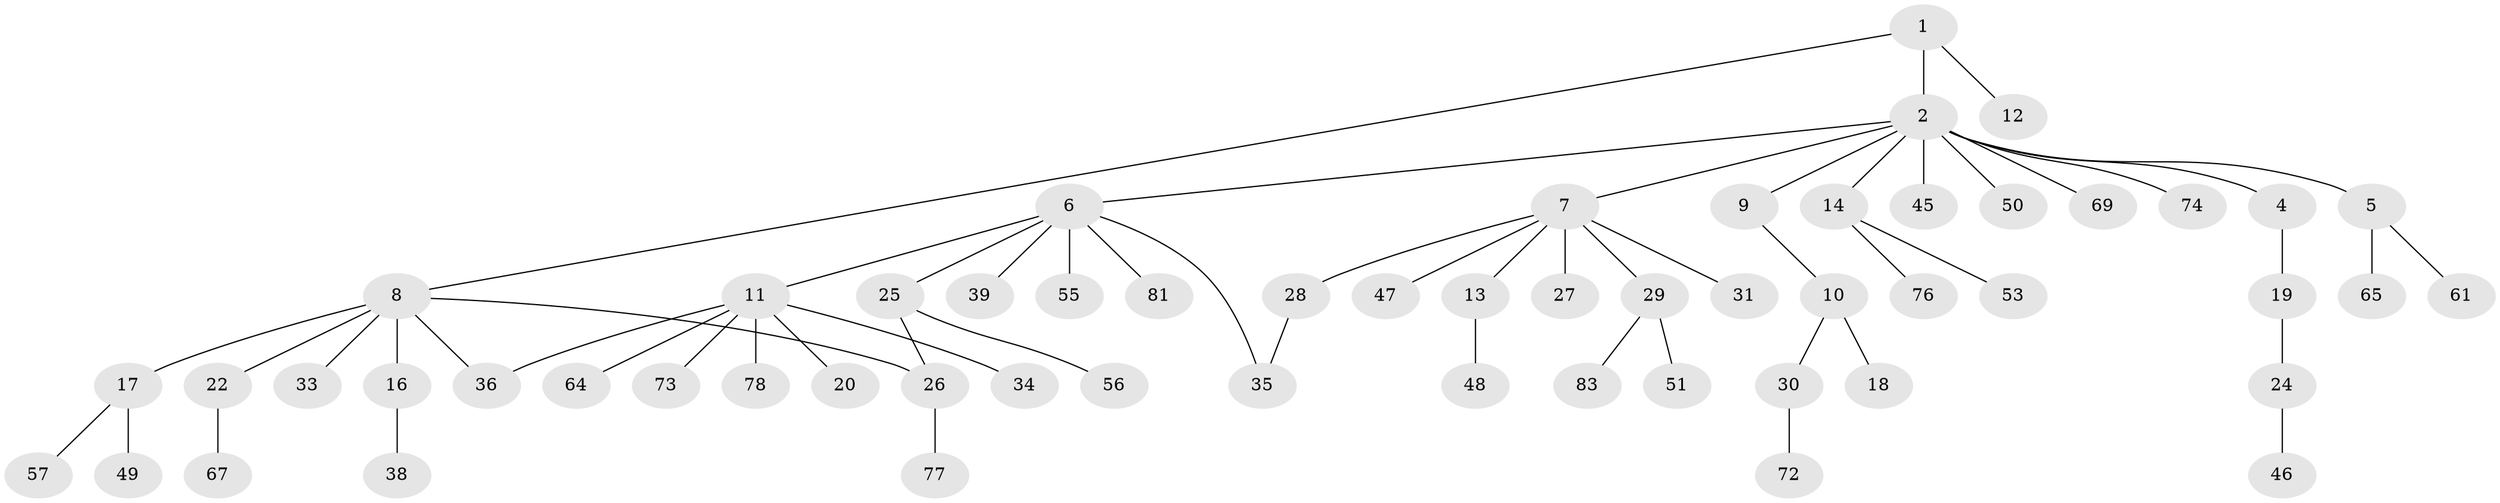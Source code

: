 // Generated by graph-tools (version 1.1) at 2025/51/02/27/25 19:51:39]
// undirected, 57 vertices, 59 edges
graph export_dot {
graph [start="1"]
  node [color=gray90,style=filled];
  1;
  2 [super="+3"];
  4;
  5 [super="+82"];
  6 [super="+23"];
  7 [super="+21"];
  8 [super="+37"];
  9;
  10 [super="+71"];
  11 [super="+15"];
  12;
  13 [super="+80"];
  14 [super="+32"];
  16;
  17 [super="+42"];
  18 [super="+70"];
  19 [super="+54"];
  20 [super="+66"];
  22 [super="+60"];
  24 [super="+52"];
  25 [super="+44"];
  26 [super="+68"];
  27;
  28 [super="+43"];
  29 [super="+40"];
  30 [super="+58"];
  31;
  33;
  34 [super="+63"];
  35 [super="+41"];
  36;
  38 [super="+62"];
  39 [super="+75"];
  45;
  46;
  47;
  48;
  49 [super="+59"];
  50;
  51;
  53;
  55;
  56;
  57;
  61 [super="+79"];
  64;
  65;
  67;
  69;
  72;
  73;
  74;
  76;
  77;
  78;
  81;
  83;
  1 -- 2;
  1 -- 8;
  1 -- 12;
  2 -- 4;
  2 -- 6;
  2 -- 7;
  2 -- 9;
  2 -- 45;
  2 -- 50;
  2 -- 69;
  2 -- 5;
  2 -- 74;
  2 -- 14;
  4 -- 19;
  5 -- 61;
  5 -- 65;
  6 -- 11;
  6 -- 25;
  6 -- 55;
  6 -- 81;
  6 -- 39;
  6 -- 35;
  7 -- 13;
  7 -- 28;
  7 -- 29;
  7 -- 31;
  7 -- 27;
  7 -- 47;
  8 -- 16;
  8 -- 17;
  8 -- 22;
  8 -- 33;
  8 -- 36;
  8 -- 26;
  9 -- 10;
  10 -- 18;
  10 -- 30;
  11 -- 20;
  11 -- 64;
  11 -- 34;
  11 -- 36;
  11 -- 73;
  11 -- 78;
  13 -- 48;
  14 -- 76;
  14 -- 53;
  16 -- 38;
  17 -- 57;
  17 -- 49;
  19 -- 24;
  22 -- 67;
  24 -- 46;
  25 -- 26;
  25 -- 56;
  26 -- 77;
  28 -- 35;
  29 -- 51;
  29 -- 83;
  30 -- 72;
}
